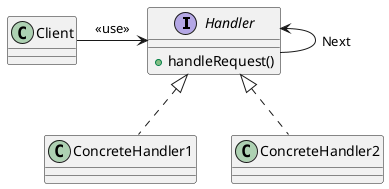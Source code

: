 @startuml
'https://plantuml.com/class-diagram

interface Handler {
    + handleRequest()
}

class ConcreteHandler1
class ConcreteHandler2
class Client

Handler <|.. ConcreteHandler1
Handler <|.. ConcreteHandler2
Handler <-left- Client: "<<use>>"
Handler <-- Handler: "Next"

@enduml